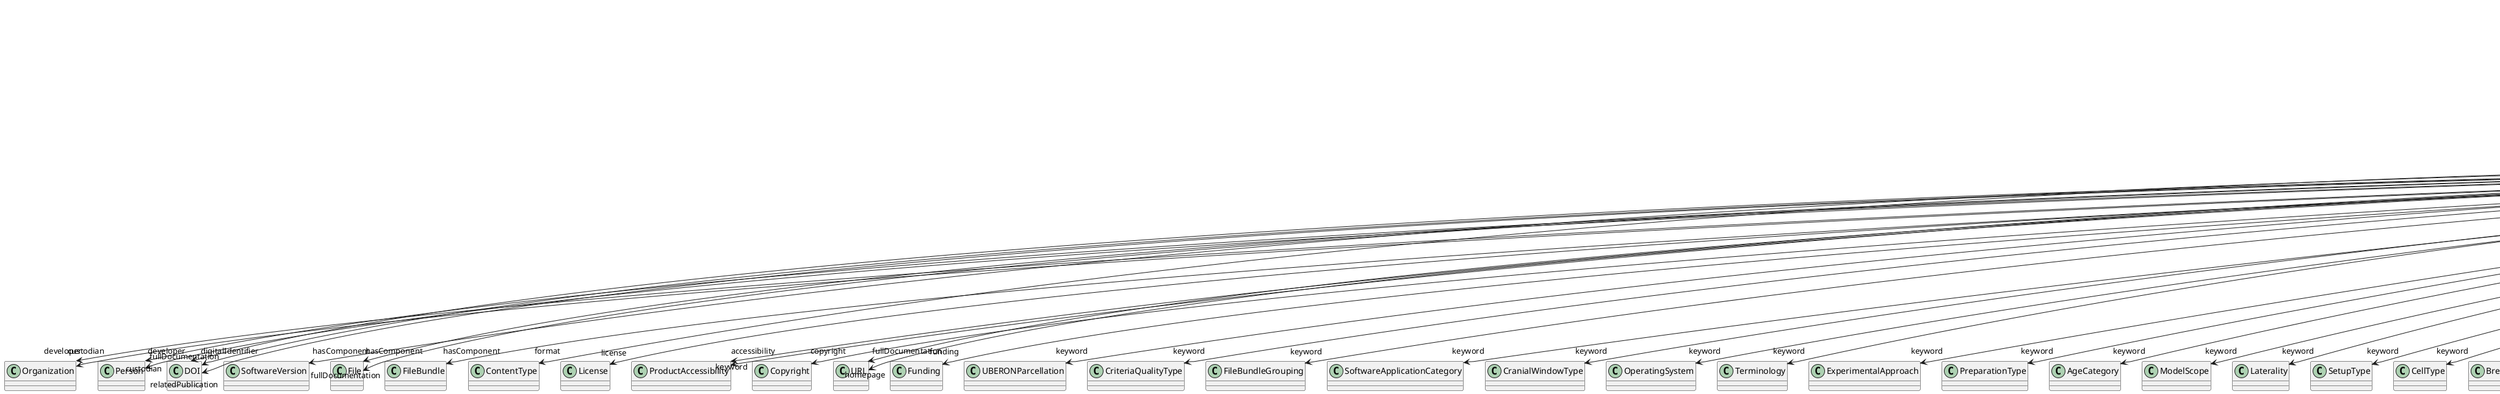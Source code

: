 @startuml
class WorkflowRecipeVersion {
+developer
+digitalIdentifier
+hasComponent
+format
+isAlternativeVersionOf
+isNewVersionOf
+license
+accessibility
+copyright
+custodian
+description
+fullDocumentation
+fullName
+funding
+homepage
+howToCite
+keyword
+otherContribution
+relatedPublication
+releaseDate
+repository
+shortName
+supportChannel
+versionIdentifier
+versionInnovation

}
WorkflowRecipeVersion -d-> "developer" Organization
WorkflowRecipeVersion -d-> "developer" Person
WorkflowRecipeVersion -d-> "digitalIdentifier" DOI
WorkflowRecipeVersion -d-> "hasComponent" WorkflowRecipeVersion
WorkflowRecipeVersion -d-> "hasComponent" SoftwareVersion
WorkflowRecipeVersion -d-> "hasComponent" File
WorkflowRecipeVersion -d-> "hasComponent" FileBundle
WorkflowRecipeVersion -d-> "format" ContentType
WorkflowRecipeVersion -d-> "isAlternativeVersionOf" WorkflowRecipeVersion
WorkflowRecipeVersion -d-> "isNewVersionOf" WorkflowRecipeVersion
WorkflowRecipeVersion -d-> "license" License
WorkflowRecipeVersion -d-> "accessibility" ProductAccessibility
WorkflowRecipeVersion -d-> "copyright" Copyright
WorkflowRecipeVersion -d-> "custodian" Organization
WorkflowRecipeVersion -d-> "custodian" Person
WorkflowRecipeVersion -d-> "fullDocumentation" DOI
WorkflowRecipeVersion -d-> "fullDocumentation" File
WorkflowRecipeVersion -d-> "fullDocumentation" URL
WorkflowRecipeVersion -d-> "funding" Funding
WorkflowRecipeVersion -d-> "homepage" URL
WorkflowRecipeVersion -d-> "keyword" UBERONParcellation
WorkflowRecipeVersion -d-> "keyword" CriteriaQualityType
WorkflowRecipeVersion -d-> "keyword" FileBundleGrouping
WorkflowRecipeVersion -d-> "keyword" SoftwareApplicationCategory
WorkflowRecipeVersion -d-> "keyword" CranialWindowType
WorkflowRecipeVersion -d-> "keyword" OperatingSystem
WorkflowRecipeVersion -d-> "keyword" Terminology
WorkflowRecipeVersion -d-> "keyword" ExperimentalApproach
WorkflowRecipeVersion -d-> "keyword" PreparationType
WorkflowRecipeVersion -d-> "keyword" AgeCategory
WorkflowRecipeVersion -d-> "keyword" ModelScope
WorkflowRecipeVersion -d-> "keyword" Laterality
WorkflowRecipeVersion -d-> "keyword" SetupType
WorkflowRecipeVersion -d-> "keyword" CellType
WorkflowRecipeVersion -d-> "keyword" BreedingType
WorkflowRecipeVersion -d-> "keyword" AtlasType
WorkflowRecipeVersion -d-> "keyword" StimulusType
WorkflowRecipeVersion -d-> "keyword" Service
WorkflowRecipeVersion -d-> "keyword" TissueSampleAttribute
WorkflowRecipeVersion -d-> "keyword" FileUsageRole
WorkflowRecipeVersion -d-> "keyword" SoftwareFeature
WorkflowRecipeVersion -d-> "keyword" BiologicalSex
WorkflowRecipeVersion -d-> "keyword" Species
WorkflowRecipeVersion -d-> "keyword" MeasuredQuantity
WorkflowRecipeVersion -d-> "keyword" CellCultureType
WorkflowRecipeVersion -d-> "keyword" EthicsAssessment
WorkflowRecipeVersion -d-> "keyword" Disease
WorkflowRecipeVersion -d-> "keyword" DiseaseModel
WorkflowRecipeVersion -d-> "keyword" AnatomicalPlane
WorkflowRecipeVersion -d-> "keyword" TypeOfUncertainty
WorkflowRecipeVersion -d-> "keyword" ContributionType
WorkflowRecipeVersion -d-> "keyword" DeviceType
WorkflowRecipeVersion -d-> "keyword" TissueSampleType
WorkflowRecipeVersion -d-> "keyword" ChemicalMixtureType
WorkflowRecipeVersion -d-> "keyword" OperatingDevice
WorkflowRecipeVersion -d-> "keyword" Organ
WorkflowRecipeVersion -d-> "keyword" PatchClampVariation
WorkflowRecipeVersion -d-> "keyword" GeneticStrainType
WorkflowRecipeVersion -d-> "keyword" DifferenceMeasure
WorkflowRecipeVersion -d-> "keyword" FileRepositoryType
WorkflowRecipeVersion -d-> "keyword" ActionStatusType
WorkflowRecipeVersion -d-> "keyword" ProductAccessibility
WorkflowRecipeVersion -d-> "keyword" ModelAbstractionLevel
WorkflowRecipeVersion -d-> "keyword" BiologicalOrder
WorkflowRecipeVersion -d-> "keyword" MolecularEntity
WorkflowRecipeVersion -d-> "keyword" StimulationApproach
WorkflowRecipeVersion -d-> "keyword" AnnotationType
WorkflowRecipeVersion -d-> "keyword" Technique
WorkflowRecipeVersion -d-> "keyword" Language
WorkflowRecipeVersion -d-> "keyword" Handedness
WorkflowRecipeVersion -d-> "keyword" SemanticDataType
WorkflowRecipeVersion -d-> "keyword" SubcellularEntity
WorkflowRecipeVersion -d-> "keyword" AnatomicalAxesOrientation
WorkflowRecipeVersion -d-> "keyword" ProgrammingLanguage
WorkflowRecipeVersion -d-> "keyword" TermSuggestion
WorkflowRecipeVersion -d-> "keyword" SubjectAttribute
WorkflowRecipeVersion -d-> "keyword" MetaDataModelType
WorkflowRecipeVersion -d-> "keyword" QualitativeOverlap
WorkflowRecipeVersion -d-> "keyword" UnitOfMeasurement
WorkflowRecipeVersion -d-> "keyword" DataType
WorkflowRecipeVersion -d-> "otherContribution" Contribution
WorkflowRecipeVersion -d-> "relatedPublication" DOI
WorkflowRecipeVersion -d-> "relatedPublication" ISBN
WorkflowRecipeVersion -d-> "relatedPublication" HANDLE
WorkflowRecipeVersion -d-> "repository" FileRepository

@enduml
